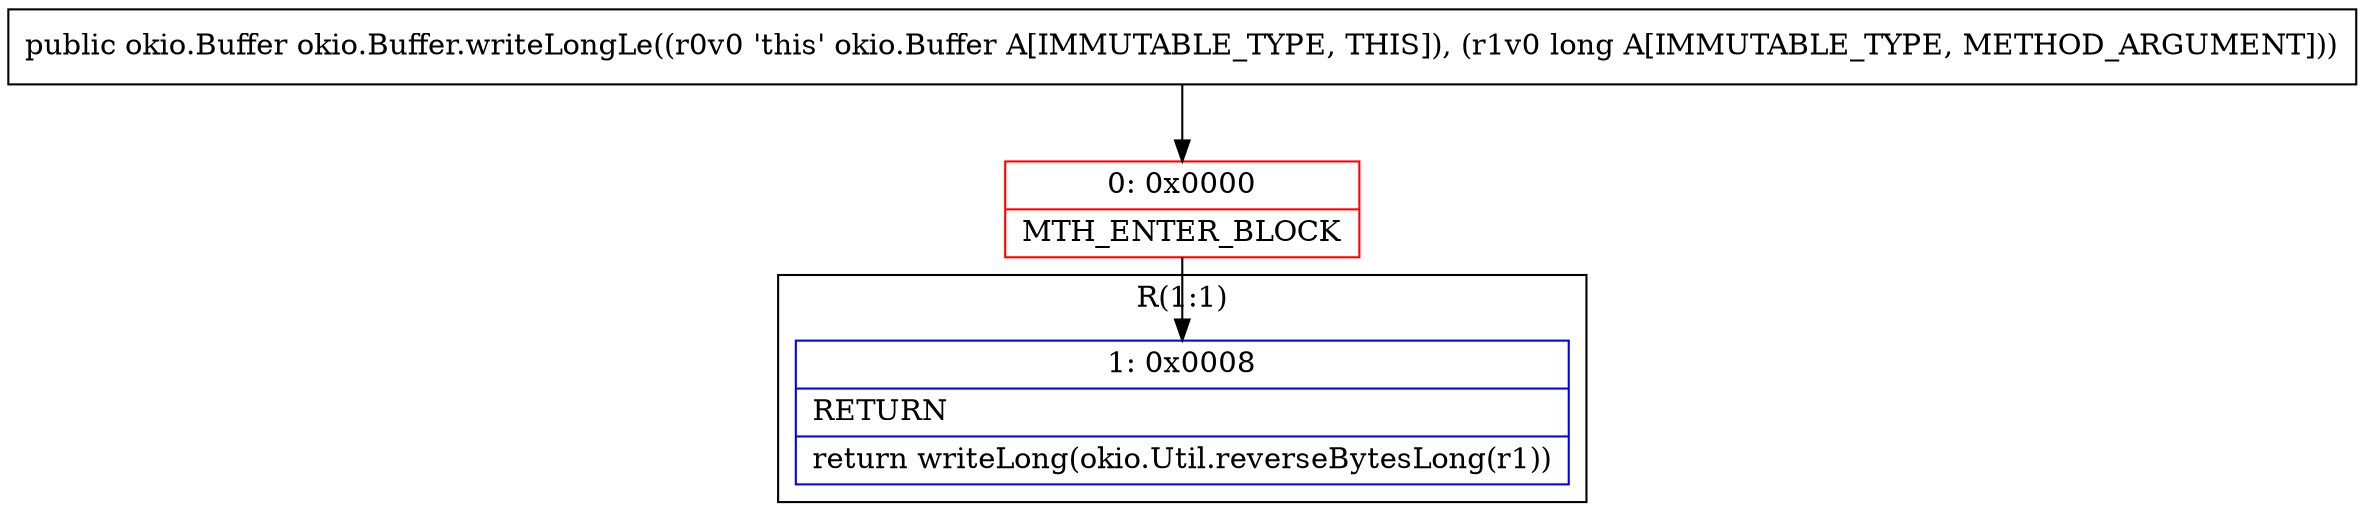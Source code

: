 digraph "CFG forokio.Buffer.writeLongLe(J)Lokio\/Buffer;" {
subgraph cluster_Region_39525826 {
label = "R(1:1)";
node [shape=record,color=blue];
Node_1 [shape=record,label="{1\:\ 0x0008|RETURN\l|return writeLong(okio.Util.reverseBytesLong(r1))\l}"];
}
Node_0 [shape=record,color=red,label="{0\:\ 0x0000|MTH_ENTER_BLOCK\l}"];
MethodNode[shape=record,label="{public okio.Buffer okio.Buffer.writeLongLe((r0v0 'this' okio.Buffer A[IMMUTABLE_TYPE, THIS]), (r1v0 long A[IMMUTABLE_TYPE, METHOD_ARGUMENT])) }"];
MethodNode -> Node_0;
Node_0 -> Node_1;
}

